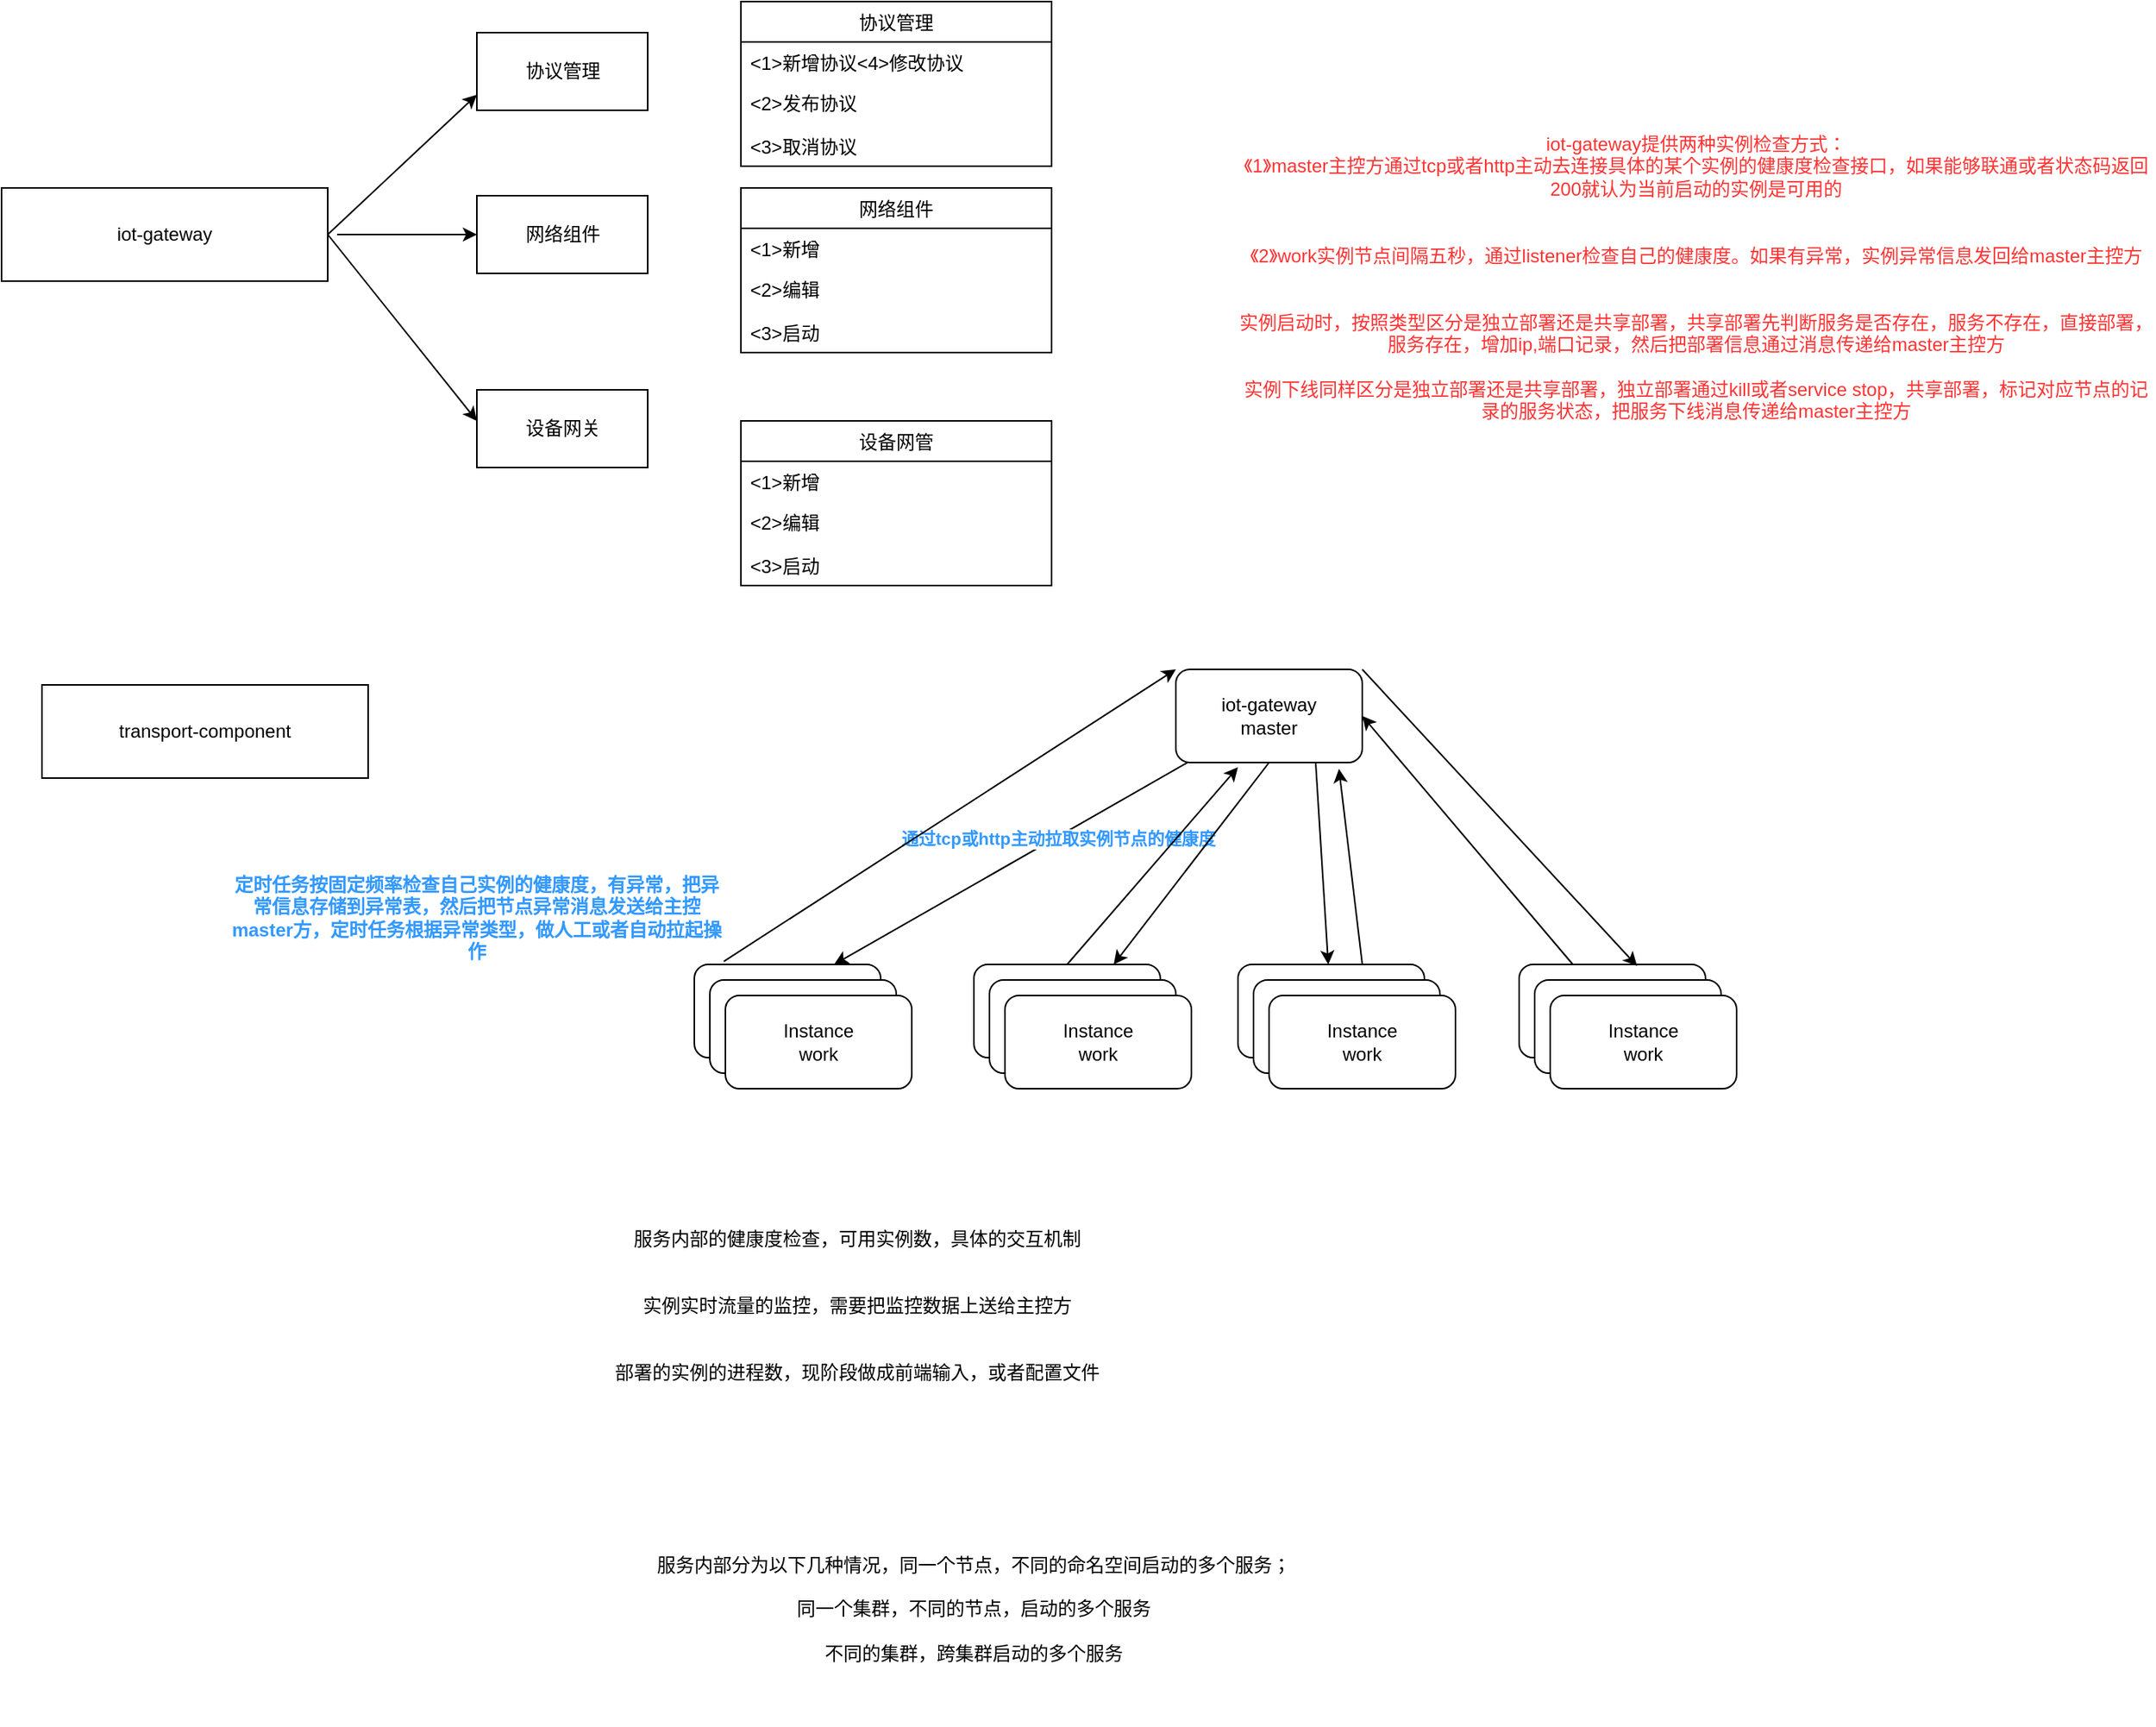 <mxfile version="14.9.6" type="device"><diagram id="pmX5vebmd49yaUQ-88mL" name="第 1 页"><mxGraphModel dx="946" dy="725" grid="1" gridSize="10" guides="1" tooltips="1" connect="1" arrows="1" fold="1" page="1" pageScale="1" pageWidth="827" pageHeight="1169" math="0" shadow="0"><root><mxCell id="0"/><mxCell id="1" parent="0"/><mxCell id="35JgMa723_0cb0vwCywN-1" value="iot-gateway" style="rounded=0;whiteSpace=wrap;html=1;" vertex="1" parent="1"><mxGeometry x="204" y="120" width="210" height="60" as="geometry"/></mxCell><mxCell id="35JgMa723_0cb0vwCywN-3" value="transport-component" style="rounded=0;whiteSpace=wrap;html=1;" vertex="1" parent="1"><mxGeometry x="230" y="440" width="210" height="60" as="geometry"/></mxCell><mxCell id="35JgMa723_0cb0vwCywN-4" value="协议管理" style="html=1;" vertex="1" parent="1"><mxGeometry x="510" y="20" width="110" height="50" as="geometry"/></mxCell><mxCell id="35JgMa723_0cb0vwCywN-6" value="网络组件" style="html=1;" vertex="1" parent="1"><mxGeometry x="510" y="125" width="110" height="50" as="geometry"/></mxCell><mxCell id="35JgMa723_0cb0vwCywN-7" value="设备网关" style="html=1;" vertex="1" parent="1"><mxGeometry x="510" y="250" width="110" height="50" as="geometry"/></mxCell><mxCell id="35JgMa723_0cb0vwCywN-8" value="" style="endArrow=classic;html=1;exitX=1;exitY=0.5;exitDx=0;exitDy=0;" edge="1" parent="1" source="35JgMa723_0cb0vwCywN-1"><mxGeometry width="50" height="50" relative="1" as="geometry"><mxPoint x="430" y="150" as="sourcePoint"/><mxPoint x="510" y="60" as="targetPoint"/></mxGeometry></mxCell><mxCell id="35JgMa723_0cb0vwCywN-9" value="" style="endArrow=classic;html=1;entryX=0;entryY=0.5;entryDx=0;entryDy=0;" edge="1" parent="1" target="35JgMa723_0cb0vwCywN-6"><mxGeometry width="50" height="50" relative="1" as="geometry"><mxPoint x="420" y="150" as="sourcePoint"/><mxPoint x="490" y="150" as="targetPoint"/></mxGeometry></mxCell><mxCell id="35JgMa723_0cb0vwCywN-10" value="" style="endArrow=classic;html=1;exitX=1;exitY=0.5;exitDx=0;exitDy=0;entryX=0;entryY=0.4;entryDx=0;entryDy=0;entryPerimeter=0;" edge="1" parent="1" source="35JgMa723_0cb0vwCywN-1" target="35JgMa723_0cb0vwCywN-7"><mxGeometry width="50" height="50" relative="1" as="geometry"><mxPoint x="440" y="270" as="sourcePoint"/><mxPoint x="490" y="220" as="targetPoint"/></mxGeometry></mxCell><mxCell id="35JgMa723_0cb0vwCywN-11" value="协议管理" style="swimlane;fontStyle=0;childLayout=stackLayout;horizontal=1;startSize=26;horizontalStack=0;resizeParent=1;resizeParentMax=0;resizeLast=0;collapsible=1;marginBottom=0;" vertex="1" parent="1"><mxGeometry x="680" width="200" height="106" as="geometry"/></mxCell><mxCell id="35JgMa723_0cb0vwCywN-12" value="&lt;1&gt;新增协议&lt;4&gt;修改协议" style="text;strokeColor=none;fillColor=none;align=left;verticalAlign=top;spacingLeft=4;spacingRight=4;overflow=hidden;rotatable=0;points=[[0,0.5],[1,0.5]];portConstraint=eastwest;" vertex="1" parent="35JgMa723_0cb0vwCywN-11"><mxGeometry y="26" width="200" height="26" as="geometry"/></mxCell><mxCell id="35JgMa723_0cb0vwCywN-13" value="&lt;2&gt;发布协议" style="text;strokeColor=none;fillColor=none;align=left;verticalAlign=top;spacingLeft=4;spacingRight=4;overflow=hidden;rotatable=0;points=[[0,0.5],[1,0.5]];portConstraint=eastwest;" vertex="1" parent="35JgMa723_0cb0vwCywN-11"><mxGeometry y="52" width="200" height="28" as="geometry"/></mxCell><mxCell id="35JgMa723_0cb0vwCywN-14" value="&lt;3&gt;取消协议" style="text;strokeColor=none;fillColor=none;align=left;verticalAlign=top;spacingLeft=4;spacingRight=4;overflow=hidden;rotatable=0;points=[[0,0.5],[1,0.5]];portConstraint=eastwest;" vertex="1" parent="35JgMa723_0cb0vwCywN-11"><mxGeometry y="80" width="200" height="26" as="geometry"/></mxCell><mxCell id="35JgMa723_0cb0vwCywN-16" value="网络组件" style="swimlane;fontStyle=0;childLayout=stackLayout;horizontal=1;startSize=26;horizontalStack=0;resizeParent=1;resizeParentMax=0;resizeLast=0;collapsible=1;marginBottom=0;" vertex="1" parent="1"><mxGeometry x="680" y="120" width="200" height="106" as="geometry"/></mxCell><mxCell id="35JgMa723_0cb0vwCywN-17" value="&lt;1&gt;新增" style="text;strokeColor=none;fillColor=none;align=left;verticalAlign=top;spacingLeft=4;spacingRight=4;overflow=hidden;rotatable=0;points=[[0,0.5],[1,0.5]];portConstraint=eastwest;" vertex="1" parent="35JgMa723_0cb0vwCywN-16"><mxGeometry y="26" width="200" height="26" as="geometry"/></mxCell><mxCell id="35JgMa723_0cb0vwCywN-18" value="&lt;2&gt;编辑" style="text;strokeColor=none;fillColor=none;align=left;verticalAlign=top;spacingLeft=4;spacingRight=4;overflow=hidden;rotatable=0;points=[[0,0.5],[1,0.5]];portConstraint=eastwest;" vertex="1" parent="35JgMa723_0cb0vwCywN-16"><mxGeometry y="52" width="200" height="28" as="geometry"/></mxCell><mxCell id="35JgMa723_0cb0vwCywN-19" value="&lt;3&gt;启动" style="text;strokeColor=none;fillColor=none;align=left;verticalAlign=top;spacingLeft=4;spacingRight=4;overflow=hidden;rotatable=0;points=[[0,0.5],[1,0.5]];portConstraint=eastwest;" vertex="1" parent="35JgMa723_0cb0vwCywN-16"><mxGeometry y="80" width="200" height="26" as="geometry"/></mxCell><mxCell id="35JgMa723_0cb0vwCywN-20" value="设备网管" style="swimlane;fontStyle=0;childLayout=stackLayout;horizontal=1;startSize=26;horizontalStack=0;resizeParent=1;resizeParentMax=0;resizeLast=0;collapsible=1;marginBottom=0;" vertex="1" parent="1"><mxGeometry x="680" y="270" width="200" height="106" as="geometry"/></mxCell><mxCell id="35JgMa723_0cb0vwCywN-21" value="&lt;1&gt;新增" style="text;strokeColor=none;fillColor=none;align=left;verticalAlign=top;spacingLeft=4;spacingRight=4;overflow=hidden;rotatable=0;points=[[0,0.5],[1,0.5]];portConstraint=eastwest;" vertex="1" parent="35JgMa723_0cb0vwCywN-20"><mxGeometry y="26" width="200" height="26" as="geometry"/></mxCell><mxCell id="35JgMa723_0cb0vwCywN-22" value="&lt;2&gt;编辑" style="text;strokeColor=none;fillColor=none;align=left;verticalAlign=top;spacingLeft=4;spacingRight=4;overflow=hidden;rotatable=0;points=[[0,0.5],[1,0.5]];portConstraint=eastwest;" vertex="1" parent="35JgMa723_0cb0vwCywN-20"><mxGeometry y="52" width="200" height="28" as="geometry"/></mxCell><mxCell id="35JgMa723_0cb0vwCywN-23" value="&lt;3&gt;启动" style="text;strokeColor=none;fillColor=none;align=left;verticalAlign=top;spacingLeft=4;spacingRight=4;overflow=hidden;rotatable=0;points=[[0,0.5],[1,0.5]];portConstraint=eastwest;" vertex="1" parent="35JgMa723_0cb0vwCywN-20"><mxGeometry y="80" width="200" height="26" as="geometry"/></mxCell><mxCell id="35JgMa723_0cb0vwCywN-24" value="&lt;font color=&quot;#ff3333&quot;&gt;iot-gateway提供两种实例检查方式：&lt;br&gt;《1》master主控方通过tcp或者http主动去连接具体的某个实例的健康度检查接口，如果能够联通或者状态码返回200就认为当前启动的实例是可用的&lt;br&gt;&lt;br&gt;&lt;br&gt;《2》work实例节点间隔五秒，通过listener检查自己的健康度。如果有异常，实例异常信息发回给master主控方&lt;br&gt;&lt;br&gt;&lt;br&gt;实例启动时，按照类型区分是独立部署还是共享部署，共享部署先判断服务是否存在，服务不存在，直接部署，服务存在，增加ip,端口记录，然后把部署信息通过消息传递给master主控方&lt;br&gt;&lt;br&gt;实例下线同样区分是独立部署还是共享部署，独立部署通过kill或者service stop，共享部署，标记对应节点的记录的服务状态，把服务下线消息传递给master主控方&lt;br&gt;&lt;br&gt;&lt;/font&gt;" style="text;html=1;strokeColor=none;fillColor=none;align=center;verticalAlign=middle;whiteSpace=wrap;rounded=0;" vertex="1" parent="1"><mxGeometry x="1000" y="50" width="590" height="270" as="geometry"/></mxCell><mxCell id="35JgMa723_0cb0vwCywN-25" value="iot-gateway&lt;br&gt;master" style="rounded=1;whiteSpace=wrap;html=1;" vertex="1" parent="1"><mxGeometry x="960" y="430" width="120" height="60" as="geometry"/></mxCell><mxCell id="35JgMa723_0cb0vwCywN-26" value="Instance&lt;br&gt;work" style="rounded=1;whiteSpace=wrap;html=1;" vertex="1" parent="1"><mxGeometry x="650" y="620" width="120" height="60" as="geometry"/></mxCell><mxCell id="35JgMa723_0cb0vwCywN-27" value="&lt;span&gt;Instance&lt;/span&gt;&lt;br&gt;&lt;span&gt;work&lt;/span&gt;" style="rounded=1;whiteSpace=wrap;html=1;" vertex="1" parent="1"><mxGeometry x="830" y="620" width="120" height="60" as="geometry"/></mxCell><mxCell id="35JgMa723_0cb0vwCywN-28" value="&lt;span&gt;Instance&lt;/span&gt;&lt;br&gt;&lt;span&gt;work&lt;/span&gt;" style="rounded=1;whiteSpace=wrap;html=1;" vertex="1" parent="1"><mxGeometry x="1000" y="620" width="120" height="60" as="geometry"/></mxCell><mxCell id="35JgMa723_0cb0vwCywN-29" value="&lt;span&gt;Instance&lt;/span&gt;&lt;br&gt;&lt;span&gt;work&lt;/span&gt;" style="rounded=1;whiteSpace=wrap;html=1;" vertex="1" parent="1"><mxGeometry x="1181" y="620" width="120" height="60" as="geometry"/></mxCell><mxCell id="35JgMa723_0cb0vwCywN-30" value="" style="endArrow=classic;html=1;entryX=0.75;entryY=0;entryDx=0;entryDy=0;" edge="1" parent="1" source="35JgMa723_0cb0vwCywN-25" target="35JgMa723_0cb0vwCywN-26"><mxGeometry width="50" height="50" relative="1" as="geometry"><mxPoint x="850" y="560" as="sourcePoint"/><mxPoint x="900" y="510" as="targetPoint"/></mxGeometry></mxCell><mxCell id="35JgMa723_0cb0vwCywN-31" value="&lt;font color=&quot;#3399ff&quot;&gt;&lt;b&gt;通过tcp或http主动拉取实例节点的健康度&lt;/b&gt;&lt;/font&gt;" style="edgeLabel;html=1;align=center;verticalAlign=middle;resizable=0;points=[];" vertex="1" connectable="0" parent="35JgMa723_0cb0vwCywN-30"><mxGeometry x="-0.254" y="1" relative="1" as="geometry"><mxPoint as="offset"/></mxGeometry></mxCell><mxCell id="35JgMa723_0cb0vwCywN-32" value="" style="endArrow=classic;html=1;exitX=0.158;exitY=-0.033;exitDx=0;exitDy=0;exitPerimeter=0;entryX=0;entryY=0;entryDx=0;entryDy=0;" edge="1" parent="1" source="35JgMa723_0cb0vwCywN-26" target="35JgMa723_0cb0vwCywN-25"><mxGeometry width="50" height="50" relative="1" as="geometry"><mxPoint x="710" y="550" as="sourcePoint"/><mxPoint x="760" y="500" as="targetPoint"/></mxGeometry></mxCell><mxCell id="35JgMa723_0cb0vwCywN-33" value="&lt;font color=&quot;#3399ff&quot;&gt;&lt;b&gt;定时任务按固定频率检查自己实例的健康度，有异常，把异常信息存储到异常表，然后把节点异常消息发送给主控master方，定时任务根据异常类型，做人工或者自动拉起操作&lt;/b&gt;&lt;/font&gt;" style="text;html=1;strokeColor=none;fillColor=none;align=center;verticalAlign=middle;whiteSpace=wrap;rounded=0;" vertex="1" parent="1"><mxGeometry x="350" y="585" width="320" height="10" as="geometry"/></mxCell><mxCell id="35JgMa723_0cb0vwCywN-34" value="" style="endArrow=classic;html=1;entryX=0.333;entryY=1.05;entryDx=0;entryDy=0;entryPerimeter=0;" edge="1" parent="1" target="35JgMa723_0cb0vwCywN-25"><mxGeometry width="50" height="50" relative="1" as="geometry"><mxPoint x="890" y="620" as="sourcePoint"/><mxPoint x="940" y="570" as="targetPoint"/></mxGeometry></mxCell><mxCell id="35JgMa723_0cb0vwCywN-35" value="" style="endArrow=classic;html=1;exitX=0.5;exitY=1;exitDx=0;exitDy=0;entryX=0.75;entryY=0;entryDx=0;entryDy=0;" edge="1" parent="1" source="35JgMa723_0cb0vwCywN-25" target="35JgMa723_0cb0vwCywN-27"><mxGeometry width="50" height="50" relative="1" as="geometry"><mxPoint x="980" y="590" as="sourcePoint"/><mxPoint x="1030" y="540" as="targetPoint"/></mxGeometry></mxCell><mxCell id="35JgMa723_0cb0vwCywN-36" value="" style="endArrow=classic;html=1;exitX=0.75;exitY=1;exitDx=0;exitDy=0;" edge="1" parent="1" source="35JgMa723_0cb0vwCywN-25" target="35JgMa723_0cb0vwCywN-28"><mxGeometry width="50" height="50" relative="1" as="geometry"><mxPoint x="1050" y="580" as="sourcePoint"/><mxPoint x="1100" y="530" as="targetPoint"/></mxGeometry></mxCell><mxCell id="35JgMa723_0cb0vwCywN-37" value="" style="endArrow=classic;html=1;entryX=0.875;entryY=1.067;entryDx=0;entryDy=0;entryPerimeter=0;exitX=0.667;exitY=0;exitDx=0;exitDy=0;exitPerimeter=0;" edge="1" parent="1" source="35JgMa723_0cb0vwCywN-28" target="35JgMa723_0cb0vwCywN-25"><mxGeometry width="50" height="50" relative="1" as="geometry"><mxPoint x="1080" y="590" as="sourcePoint"/><mxPoint x="1080" y="540" as="targetPoint"/></mxGeometry></mxCell><mxCell id="35JgMa723_0cb0vwCywN-38" value="" style="endArrow=classic;html=1;exitX=1;exitY=0;exitDx=0;exitDy=0;entryX=0.633;entryY=0.017;entryDx=0;entryDy=0;entryPerimeter=0;" edge="1" parent="1" source="35JgMa723_0cb0vwCywN-25" target="35JgMa723_0cb0vwCywN-29"><mxGeometry width="50" height="50" relative="1" as="geometry"><mxPoint x="1090" y="470" as="sourcePoint"/><mxPoint x="1230" y="500" as="targetPoint"/></mxGeometry></mxCell><mxCell id="35JgMa723_0cb0vwCywN-39" value="" style="endArrow=classic;html=1;entryX=1;entryY=0.5;entryDx=0;entryDy=0;" edge="1" parent="1" source="35JgMa723_0cb0vwCywN-29" target="35JgMa723_0cb0vwCywN-25"><mxGeometry width="50" height="50" relative="1" as="geometry"><mxPoint x="1130" y="610" as="sourcePoint"/><mxPoint x="1090" y="500" as="targetPoint"/></mxGeometry></mxCell><mxCell id="35JgMa723_0cb0vwCywN-40" value="服务内部的健康度检查，可用实例数，具体的交互机制&lt;br&gt;&lt;br&gt;&lt;br&gt;实例实时流量的监控，需要把监控数据上送给主控方&lt;br&gt;&lt;br&gt;&lt;br&gt;部署的实例的进程数，现阶段做成前端输入，或者配置文件" style="text;html=1;strokeColor=none;fillColor=none;align=center;verticalAlign=middle;whiteSpace=wrap;rounded=0;" vertex="1" parent="1"><mxGeometry x="590" y="780" width="330" height="120" as="geometry"/></mxCell><mxCell id="35JgMa723_0cb0vwCywN-41" value="Instance&lt;br&gt;work" style="rounded=1;whiteSpace=wrap;html=1;" vertex="1" parent="1"><mxGeometry x="660" y="630" width="120" height="60" as="geometry"/></mxCell><mxCell id="35JgMa723_0cb0vwCywN-42" value="Instance&lt;br&gt;work" style="rounded=1;whiteSpace=wrap;html=1;" vertex="1" parent="1"><mxGeometry x="670" y="640" width="120" height="60" as="geometry"/></mxCell><mxCell id="35JgMa723_0cb0vwCywN-43" value="&lt;span&gt;Instance&lt;/span&gt;&lt;br&gt;&lt;span&gt;work&lt;/span&gt;" style="rounded=1;whiteSpace=wrap;html=1;" vertex="1" parent="1"><mxGeometry x="840" y="630" width="120" height="60" as="geometry"/></mxCell><mxCell id="35JgMa723_0cb0vwCywN-44" value="&lt;span&gt;Instance&lt;/span&gt;&lt;br&gt;&lt;span&gt;work&lt;/span&gt;" style="rounded=1;whiteSpace=wrap;html=1;" vertex="1" parent="1"><mxGeometry x="850" y="640" width="120" height="60" as="geometry"/></mxCell><mxCell id="35JgMa723_0cb0vwCywN-46" value="&lt;span&gt;Instance&lt;/span&gt;&lt;br&gt;&lt;span&gt;work&lt;/span&gt;" style="rounded=1;whiteSpace=wrap;html=1;" vertex="1" parent="1"><mxGeometry x="1010" y="630" width="120" height="60" as="geometry"/></mxCell><mxCell id="35JgMa723_0cb0vwCywN-47" value="&lt;span&gt;Instance&lt;/span&gt;&lt;br&gt;&lt;span&gt;work&lt;/span&gt;" style="rounded=1;whiteSpace=wrap;html=1;" vertex="1" parent="1"><mxGeometry x="1020" y="640" width="120" height="60" as="geometry"/></mxCell><mxCell id="35JgMa723_0cb0vwCywN-48" value="&lt;span&gt;Instance&lt;/span&gt;&lt;br&gt;&lt;span&gt;work&lt;/span&gt;" style="rounded=1;whiteSpace=wrap;html=1;" vertex="1" parent="1"><mxGeometry x="1191" y="630" width="120" height="60" as="geometry"/></mxCell><mxCell id="35JgMa723_0cb0vwCywN-49" value="&lt;span&gt;Instance&lt;/span&gt;&lt;br&gt;&lt;span&gt;work&lt;/span&gt;" style="rounded=1;whiteSpace=wrap;html=1;" vertex="1" parent="1"><mxGeometry x="1201" y="640" width="120" height="60" as="geometry"/></mxCell><mxCell id="35JgMa723_0cb0vwCywN-50" value="服务内部分为以下几种情况，同一个节点，不同的命名空间启动的多个服务；&lt;br&gt;&lt;br&gt;同一个集群，不同的节点，启动的多个服务&lt;br&gt;&lt;br&gt;不同的集群，跨集群启动的多个服务" style="text;html=1;strokeColor=none;fillColor=none;align=center;verticalAlign=middle;whiteSpace=wrap;rounded=0;" vertex="1" parent="1"><mxGeometry x="610" y="960" width="440" height="150" as="geometry"/></mxCell></root></mxGraphModel></diagram></mxfile>